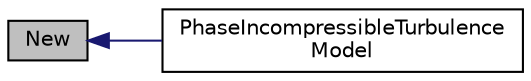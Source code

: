 digraph "New"
{
  bgcolor="transparent";
  edge [fontname="Helvetica",fontsize="10",labelfontname="Helvetica",labelfontsize="10"];
  node [fontname="Helvetica",fontsize="10",shape=record];
  rankdir="LR";
  Node1 [label="New",height=0.2,width=0.4,color="black", fillcolor="grey75", style="filled", fontcolor="black"];
  Node1 -> Node2 [dir="back",color="midnightblue",fontsize="10",style="solid",fontname="Helvetica"];
  Node2 [label="PhaseIncompressibleTurbulence\lModel",height=0.2,width=0.4,color="black",URL="$a01877.html#a33cc5d95e940a8b00236b19812d211cb",tooltip="Construct. "];
}
